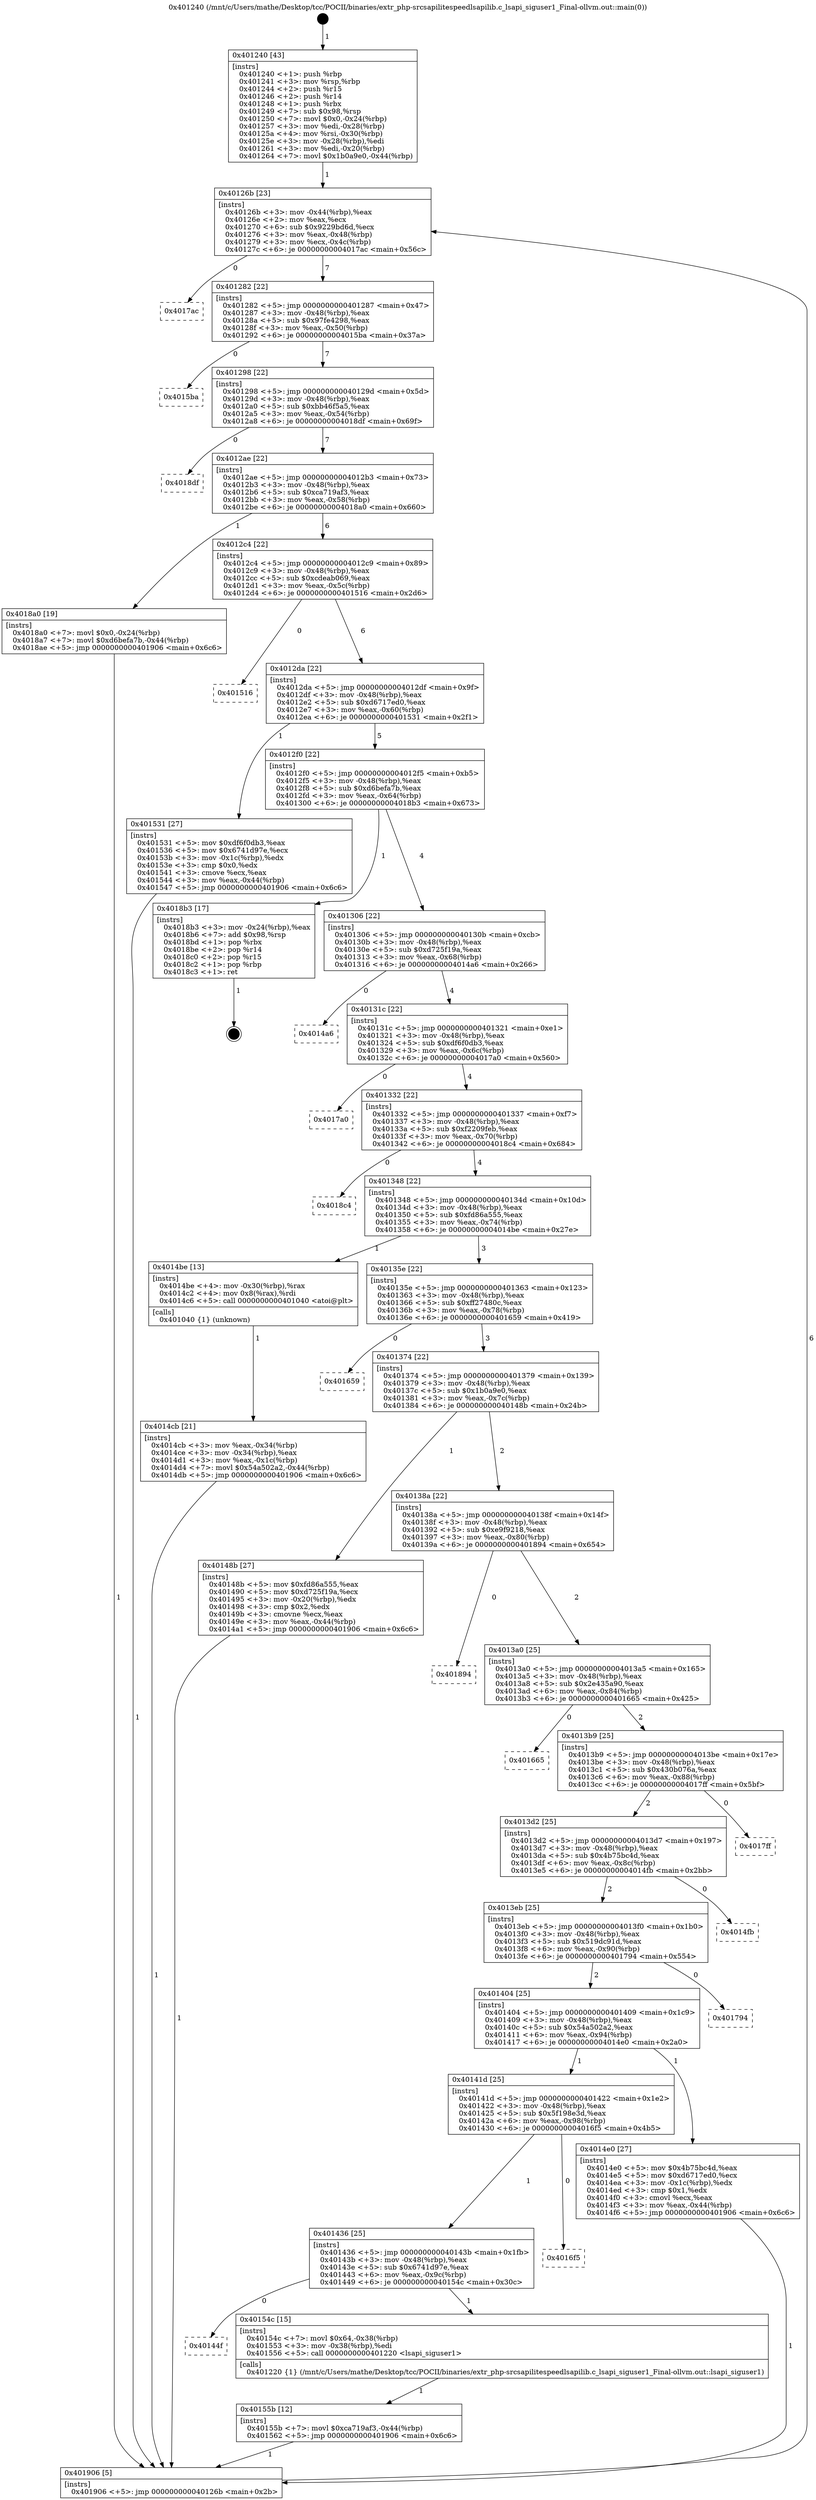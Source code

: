 digraph "0x401240" {
  label = "0x401240 (/mnt/c/Users/mathe/Desktop/tcc/POCII/binaries/extr_php-srcsapilitespeedlsapilib.c_lsapi_siguser1_Final-ollvm.out::main(0))"
  labelloc = "t"
  node[shape=record]

  Entry [label="",width=0.3,height=0.3,shape=circle,fillcolor=black,style=filled]
  "0x40126b" [label="{
     0x40126b [23]\l
     | [instrs]\l
     &nbsp;&nbsp;0x40126b \<+3\>: mov -0x44(%rbp),%eax\l
     &nbsp;&nbsp;0x40126e \<+2\>: mov %eax,%ecx\l
     &nbsp;&nbsp;0x401270 \<+6\>: sub $0x9229bd6d,%ecx\l
     &nbsp;&nbsp;0x401276 \<+3\>: mov %eax,-0x48(%rbp)\l
     &nbsp;&nbsp;0x401279 \<+3\>: mov %ecx,-0x4c(%rbp)\l
     &nbsp;&nbsp;0x40127c \<+6\>: je 00000000004017ac \<main+0x56c\>\l
  }"]
  "0x4017ac" [label="{
     0x4017ac\l
  }", style=dashed]
  "0x401282" [label="{
     0x401282 [22]\l
     | [instrs]\l
     &nbsp;&nbsp;0x401282 \<+5\>: jmp 0000000000401287 \<main+0x47\>\l
     &nbsp;&nbsp;0x401287 \<+3\>: mov -0x48(%rbp),%eax\l
     &nbsp;&nbsp;0x40128a \<+5\>: sub $0x97fe4298,%eax\l
     &nbsp;&nbsp;0x40128f \<+3\>: mov %eax,-0x50(%rbp)\l
     &nbsp;&nbsp;0x401292 \<+6\>: je 00000000004015ba \<main+0x37a\>\l
  }"]
  Exit [label="",width=0.3,height=0.3,shape=circle,fillcolor=black,style=filled,peripheries=2]
  "0x4015ba" [label="{
     0x4015ba\l
  }", style=dashed]
  "0x401298" [label="{
     0x401298 [22]\l
     | [instrs]\l
     &nbsp;&nbsp;0x401298 \<+5\>: jmp 000000000040129d \<main+0x5d\>\l
     &nbsp;&nbsp;0x40129d \<+3\>: mov -0x48(%rbp),%eax\l
     &nbsp;&nbsp;0x4012a0 \<+5\>: sub $0xbb46f5a5,%eax\l
     &nbsp;&nbsp;0x4012a5 \<+3\>: mov %eax,-0x54(%rbp)\l
     &nbsp;&nbsp;0x4012a8 \<+6\>: je 00000000004018df \<main+0x69f\>\l
  }"]
  "0x40155b" [label="{
     0x40155b [12]\l
     | [instrs]\l
     &nbsp;&nbsp;0x40155b \<+7\>: movl $0xca719af3,-0x44(%rbp)\l
     &nbsp;&nbsp;0x401562 \<+5\>: jmp 0000000000401906 \<main+0x6c6\>\l
  }"]
  "0x4018df" [label="{
     0x4018df\l
  }", style=dashed]
  "0x4012ae" [label="{
     0x4012ae [22]\l
     | [instrs]\l
     &nbsp;&nbsp;0x4012ae \<+5\>: jmp 00000000004012b3 \<main+0x73\>\l
     &nbsp;&nbsp;0x4012b3 \<+3\>: mov -0x48(%rbp),%eax\l
     &nbsp;&nbsp;0x4012b6 \<+5\>: sub $0xca719af3,%eax\l
     &nbsp;&nbsp;0x4012bb \<+3\>: mov %eax,-0x58(%rbp)\l
     &nbsp;&nbsp;0x4012be \<+6\>: je 00000000004018a0 \<main+0x660\>\l
  }"]
  "0x40144f" [label="{
     0x40144f\l
  }", style=dashed]
  "0x4018a0" [label="{
     0x4018a0 [19]\l
     | [instrs]\l
     &nbsp;&nbsp;0x4018a0 \<+7\>: movl $0x0,-0x24(%rbp)\l
     &nbsp;&nbsp;0x4018a7 \<+7\>: movl $0xd6befa7b,-0x44(%rbp)\l
     &nbsp;&nbsp;0x4018ae \<+5\>: jmp 0000000000401906 \<main+0x6c6\>\l
  }"]
  "0x4012c4" [label="{
     0x4012c4 [22]\l
     | [instrs]\l
     &nbsp;&nbsp;0x4012c4 \<+5\>: jmp 00000000004012c9 \<main+0x89\>\l
     &nbsp;&nbsp;0x4012c9 \<+3\>: mov -0x48(%rbp),%eax\l
     &nbsp;&nbsp;0x4012cc \<+5\>: sub $0xcdeab069,%eax\l
     &nbsp;&nbsp;0x4012d1 \<+3\>: mov %eax,-0x5c(%rbp)\l
     &nbsp;&nbsp;0x4012d4 \<+6\>: je 0000000000401516 \<main+0x2d6\>\l
  }"]
  "0x40154c" [label="{
     0x40154c [15]\l
     | [instrs]\l
     &nbsp;&nbsp;0x40154c \<+7\>: movl $0x64,-0x38(%rbp)\l
     &nbsp;&nbsp;0x401553 \<+3\>: mov -0x38(%rbp),%edi\l
     &nbsp;&nbsp;0x401556 \<+5\>: call 0000000000401220 \<lsapi_siguser1\>\l
     | [calls]\l
     &nbsp;&nbsp;0x401220 \{1\} (/mnt/c/Users/mathe/Desktop/tcc/POCII/binaries/extr_php-srcsapilitespeedlsapilib.c_lsapi_siguser1_Final-ollvm.out::lsapi_siguser1)\l
  }"]
  "0x401516" [label="{
     0x401516\l
  }", style=dashed]
  "0x4012da" [label="{
     0x4012da [22]\l
     | [instrs]\l
     &nbsp;&nbsp;0x4012da \<+5\>: jmp 00000000004012df \<main+0x9f\>\l
     &nbsp;&nbsp;0x4012df \<+3\>: mov -0x48(%rbp),%eax\l
     &nbsp;&nbsp;0x4012e2 \<+5\>: sub $0xd6717ed0,%eax\l
     &nbsp;&nbsp;0x4012e7 \<+3\>: mov %eax,-0x60(%rbp)\l
     &nbsp;&nbsp;0x4012ea \<+6\>: je 0000000000401531 \<main+0x2f1\>\l
  }"]
  "0x401436" [label="{
     0x401436 [25]\l
     | [instrs]\l
     &nbsp;&nbsp;0x401436 \<+5\>: jmp 000000000040143b \<main+0x1fb\>\l
     &nbsp;&nbsp;0x40143b \<+3\>: mov -0x48(%rbp),%eax\l
     &nbsp;&nbsp;0x40143e \<+5\>: sub $0x6741d97e,%eax\l
     &nbsp;&nbsp;0x401443 \<+6\>: mov %eax,-0x9c(%rbp)\l
     &nbsp;&nbsp;0x401449 \<+6\>: je 000000000040154c \<main+0x30c\>\l
  }"]
  "0x401531" [label="{
     0x401531 [27]\l
     | [instrs]\l
     &nbsp;&nbsp;0x401531 \<+5\>: mov $0xdf6f0db3,%eax\l
     &nbsp;&nbsp;0x401536 \<+5\>: mov $0x6741d97e,%ecx\l
     &nbsp;&nbsp;0x40153b \<+3\>: mov -0x1c(%rbp),%edx\l
     &nbsp;&nbsp;0x40153e \<+3\>: cmp $0x0,%edx\l
     &nbsp;&nbsp;0x401541 \<+3\>: cmove %ecx,%eax\l
     &nbsp;&nbsp;0x401544 \<+3\>: mov %eax,-0x44(%rbp)\l
     &nbsp;&nbsp;0x401547 \<+5\>: jmp 0000000000401906 \<main+0x6c6\>\l
  }"]
  "0x4012f0" [label="{
     0x4012f0 [22]\l
     | [instrs]\l
     &nbsp;&nbsp;0x4012f0 \<+5\>: jmp 00000000004012f5 \<main+0xb5\>\l
     &nbsp;&nbsp;0x4012f5 \<+3\>: mov -0x48(%rbp),%eax\l
     &nbsp;&nbsp;0x4012f8 \<+5\>: sub $0xd6befa7b,%eax\l
     &nbsp;&nbsp;0x4012fd \<+3\>: mov %eax,-0x64(%rbp)\l
     &nbsp;&nbsp;0x401300 \<+6\>: je 00000000004018b3 \<main+0x673\>\l
  }"]
  "0x4016f5" [label="{
     0x4016f5\l
  }", style=dashed]
  "0x4018b3" [label="{
     0x4018b3 [17]\l
     | [instrs]\l
     &nbsp;&nbsp;0x4018b3 \<+3\>: mov -0x24(%rbp),%eax\l
     &nbsp;&nbsp;0x4018b6 \<+7\>: add $0x98,%rsp\l
     &nbsp;&nbsp;0x4018bd \<+1\>: pop %rbx\l
     &nbsp;&nbsp;0x4018be \<+2\>: pop %r14\l
     &nbsp;&nbsp;0x4018c0 \<+2\>: pop %r15\l
     &nbsp;&nbsp;0x4018c2 \<+1\>: pop %rbp\l
     &nbsp;&nbsp;0x4018c3 \<+1\>: ret\l
  }"]
  "0x401306" [label="{
     0x401306 [22]\l
     | [instrs]\l
     &nbsp;&nbsp;0x401306 \<+5\>: jmp 000000000040130b \<main+0xcb\>\l
     &nbsp;&nbsp;0x40130b \<+3\>: mov -0x48(%rbp),%eax\l
     &nbsp;&nbsp;0x40130e \<+5\>: sub $0xd725f19a,%eax\l
     &nbsp;&nbsp;0x401313 \<+3\>: mov %eax,-0x68(%rbp)\l
     &nbsp;&nbsp;0x401316 \<+6\>: je 00000000004014a6 \<main+0x266\>\l
  }"]
  "0x40141d" [label="{
     0x40141d [25]\l
     | [instrs]\l
     &nbsp;&nbsp;0x40141d \<+5\>: jmp 0000000000401422 \<main+0x1e2\>\l
     &nbsp;&nbsp;0x401422 \<+3\>: mov -0x48(%rbp),%eax\l
     &nbsp;&nbsp;0x401425 \<+5\>: sub $0x5f198e3d,%eax\l
     &nbsp;&nbsp;0x40142a \<+6\>: mov %eax,-0x98(%rbp)\l
     &nbsp;&nbsp;0x401430 \<+6\>: je 00000000004016f5 \<main+0x4b5\>\l
  }"]
  "0x4014a6" [label="{
     0x4014a6\l
  }", style=dashed]
  "0x40131c" [label="{
     0x40131c [22]\l
     | [instrs]\l
     &nbsp;&nbsp;0x40131c \<+5\>: jmp 0000000000401321 \<main+0xe1\>\l
     &nbsp;&nbsp;0x401321 \<+3\>: mov -0x48(%rbp),%eax\l
     &nbsp;&nbsp;0x401324 \<+5\>: sub $0xdf6f0db3,%eax\l
     &nbsp;&nbsp;0x401329 \<+3\>: mov %eax,-0x6c(%rbp)\l
     &nbsp;&nbsp;0x40132c \<+6\>: je 00000000004017a0 \<main+0x560\>\l
  }"]
  "0x4014e0" [label="{
     0x4014e0 [27]\l
     | [instrs]\l
     &nbsp;&nbsp;0x4014e0 \<+5\>: mov $0x4b75bc4d,%eax\l
     &nbsp;&nbsp;0x4014e5 \<+5\>: mov $0xd6717ed0,%ecx\l
     &nbsp;&nbsp;0x4014ea \<+3\>: mov -0x1c(%rbp),%edx\l
     &nbsp;&nbsp;0x4014ed \<+3\>: cmp $0x1,%edx\l
     &nbsp;&nbsp;0x4014f0 \<+3\>: cmovl %ecx,%eax\l
     &nbsp;&nbsp;0x4014f3 \<+3\>: mov %eax,-0x44(%rbp)\l
     &nbsp;&nbsp;0x4014f6 \<+5\>: jmp 0000000000401906 \<main+0x6c6\>\l
  }"]
  "0x4017a0" [label="{
     0x4017a0\l
  }", style=dashed]
  "0x401332" [label="{
     0x401332 [22]\l
     | [instrs]\l
     &nbsp;&nbsp;0x401332 \<+5\>: jmp 0000000000401337 \<main+0xf7\>\l
     &nbsp;&nbsp;0x401337 \<+3\>: mov -0x48(%rbp),%eax\l
     &nbsp;&nbsp;0x40133a \<+5\>: sub $0xf2209feb,%eax\l
     &nbsp;&nbsp;0x40133f \<+3\>: mov %eax,-0x70(%rbp)\l
     &nbsp;&nbsp;0x401342 \<+6\>: je 00000000004018c4 \<main+0x684\>\l
  }"]
  "0x401404" [label="{
     0x401404 [25]\l
     | [instrs]\l
     &nbsp;&nbsp;0x401404 \<+5\>: jmp 0000000000401409 \<main+0x1c9\>\l
     &nbsp;&nbsp;0x401409 \<+3\>: mov -0x48(%rbp),%eax\l
     &nbsp;&nbsp;0x40140c \<+5\>: sub $0x54a502a2,%eax\l
     &nbsp;&nbsp;0x401411 \<+6\>: mov %eax,-0x94(%rbp)\l
     &nbsp;&nbsp;0x401417 \<+6\>: je 00000000004014e0 \<main+0x2a0\>\l
  }"]
  "0x4018c4" [label="{
     0x4018c4\l
  }", style=dashed]
  "0x401348" [label="{
     0x401348 [22]\l
     | [instrs]\l
     &nbsp;&nbsp;0x401348 \<+5\>: jmp 000000000040134d \<main+0x10d\>\l
     &nbsp;&nbsp;0x40134d \<+3\>: mov -0x48(%rbp),%eax\l
     &nbsp;&nbsp;0x401350 \<+5\>: sub $0xfd86a555,%eax\l
     &nbsp;&nbsp;0x401355 \<+3\>: mov %eax,-0x74(%rbp)\l
     &nbsp;&nbsp;0x401358 \<+6\>: je 00000000004014be \<main+0x27e\>\l
  }"]
  "0x401794" [label="{
     0x401794\l
  }", style=dashed]
  "0x4014be" [label="{
     0x4014be [13]\l
     | [instrs]\l
     &nbsp;&nbsp;0x4014be \<+4\>: mov -0x30(%rbp),%rax\l
     &nbsp;&nbsp;0x4014c2 \<+4\>: mov 0x8(%rax),%rdi\l
     &nbsp;&nbsp;0x4014c6 \<+5\>: call 0000000000401040 \<atoi@plt\>\l
     | [calls]\l
     &nbsp;&nbsp;0x401040 \{1\} (unknown)\l
  }"]
  "0x40135e" [label="{
     0x40135e [22]\l
     | [instrs]\l
     &nbsp;&nbsp;0x40135e \<+5\>: jmp 0000000000401363 \<main+0x123\>\l
     &nbsp;&nbsp;0x401363 \<+3\>: mov -0x48(%rbp),%eax\l
     &nbsp;&nbsp;0x401366 \<+5\>: sub $0xff27480c,%eax\l
     &nbsp;&nbsp;0x40136b \<+3\>: mov %eax,-0x78(%rbp)\l
     &nbsp;&nbsp;0x40136e \<+6\>: je 0000000000401659 \<main+0x419\>\l
  }"]
  "0x4013eb" [label="{
     0x4013eb [25]\l
     | [instrs]\l
     &nbsp;&nbsp;0x4013eb \<+5\>: jmp 00000000004013f0 \<main+0x1b0\>\l
     &nbsp;&nbsp;0x4013f0 \<+3\>: mov -0x48(%rbp),%eax\l
     &nbsp;&nbsp;0x4013f3 \<+5\>: sub $0x519dc91d,%eax\l
     &nbsp;&nbsp;0x4013f8 \<+6\>: mov %eax,-0x90(%rbp)\l
     &nbsp;&nbsp;0x4013fe \<+6\>: je 0000000000401794 \<main+0x554\>\l
  }"]
  "0x401659" [label="{
     0x401659\l
  }", style=dashed]
  "0x401374" [label="{
     0x401374 [22]\l
     | [instrs]\l
     &nbsp;&nbsp;0x401374 \<+5\>: jmp 0000000000401379 \<main+0x139\>\l
     &nbsp;&nbsp;0x401379 \<+3\>: mov -0x48(%rbp),%eax\l
     &nbsp;&nbsp;0x40137c \<+5\>: sub $0x1b0a9e0,%eax\l
     &nbsp;&nbsp;0x401381 \<+3\>: mov %eax,-0x7c(%rbp)\l
     &nbsp;&nbsp;0x401384 \<+6\>: je 000000000040148b \<main+0x24b\>\l
  }"]
  "0x4014fb" [label="{
     0x4014fb\l
  }", style=dashed]
  "0x40148b" [label="{
     0x40148b [27]\l
     | [instrs]\l
     &nbsp;&nbsp;0x40148b \<+5\>: mov $0xfd86a555,%eax\l
     &nbsp;&nbsp;0x401490 \<+5\>: mov $0xd725f19a,%ecx\l
     &nbsp;&nbsp;0x401495 \<+3\>: mov -0x20(%rbp),%edx\l
     &nbsp;&nbsp;0x401498 \<+3\>: cmp $0x2,%edx\l
     &nbsp;&nbsp;0x40149b \<+3\>: cmovne %ecx,%eax\l
     &nbsp;&nbsp;0x40149e \<+3\>: mov %eax,-0x44(%rbp)\l
     &nbsp;&nbsp;0x4014a1 \<+5\>: jmp 0000000000401906 \<main+0x6c6\>\l
  }"]
  "0x40138a" [label="{
     0x40138a [22]\l
     | [instrs]\l
     &nbsp;&nbsp;0x40138a \<+5\>: jmp 000000000040138f \<main+0x14f\>\l
     &nbsp;&nbsp;0x40138f \<+3\>: mov -0x48(%rbp),%eax\l
     &nbsp;&nbsp;0x401392 \<+5\>: sub $0xe9f9218,%eax\l
     &nbsp;&nbsp;0x401397 \<+3\>: mov %eax,-0x80(%rbp)\l
     &nbsp;&nbsp;0x40139a \<+6\>: je 0000000000401894 \<main+0x654\>\l
  }"]
  "0x401906" [label="{
     0x401906 [5]\l
     | [instrs]\l
     &nbsp;&nbsp;0x401906 \<+5\>: jmp 000000000040126b \<main+0x2b\>\l
  }"]
  "0x401240" [label="{
     0x401240 [43]\l
     | [instrs]\l
     &nbsp;&nbsp;0x401240 \<+1\>: push %rbp\l
     &nbsp;&nbsp;0x401241 \<+3\>: mov %rsp,%rbp\l
     &nbsp;&nbsp;0x401244 \<+2\>: push %r15\l
     &nbsp;&nbsp;0x401246 \<+2\>: push %r14\l
     &nbsp;&nbsp;0x401248 \<+1\>: push %rbx\l
     &nbsp;&nbsp;0x401249 \<+7\>: sub $0x98,%rsp\l
     &nbsp;&nbsp;0x401250 \<+7\>: movl $0x0,-0x24(%rbp)\l
     &nbsp;&nbsp;0x401257 \<+3\>: mov %edi,-0x28(%rbp)\l
     &nbsp;&nbsp;0x40125a \<+4\>: mov %rsi,-0x30(%rbp)\l
     &nbsp;&nbsp;0x40125e \<+3\>: mov -0x28(%rbp),%edi\l
     &nbsp;&nbsp;0x401261 \<+3\>: mov %edi,-0x20(%rbp)\l
     &nbsp;&nbsp;0x401264 \<+7\>: movl $0x1b0a9e0,-0x44(%rbp)\l
  }"]
  "0x4014cb" [label="{
     0x4014cb [21]\l
     | [instrs]\l
     &nbsp;&nbsp;0x4014cb \<+3\>: mov %eax,-0x34(%rbp)\l
     &nbsp;&nbsp;0x4014ce \<+3\>: mov -0x34(%rbp),%eax\l
     &nbsp;&nbsp;0x4014d1 \<+3\>: mov %eax,-0x1c(%rbp)\l
     &nbsp;&nbsp;0x4014d4 \<+7\>: movl $0x54a502a2,-0x44(%rbp)\l
     &nbsp;&nbsp;0x4014db \<+5\>: jmp 0000000000401906 \<main+0x6c6\>\l
  }"]
  "0x4013d2" [label="{
     0x4013d2 [25]\l
     | [instrs]\l
     &nbsp;&nbsp;0x4013d2 \<+5\>: jmp 00000000004013d7 \<main+0x197\>\l
     &nbsp;&nbsp;0x4013d7 \<+3\>: mov -0x48(%rbp),%eax\l
     &nbsp;&nbsp;0x4013da \<+5\>: sub $0x4b75bc4d,%eax\l
     &nbsp;&nbsp;0x4013df \<+6\>: mov %eax,-0x8c(%rbp)\l
     &nbsp;&nbsp;0x4013e5 \<+6\>: je 00000000004014fb \<main+0x2bb\>\l
  }"]
  "0x401894" [label="{
     0x401894\l
  }", style=dashed]
  "0x4013a0" [label="{
     0x4013a0 [25]\l
     | [instrs]\l
     &nbsp;&nbsp;0x4013a0 \<+5\>: jmp 00000000004013a5 \<main+0x165\>\l
     &nbsp;&nbsp;0x4013a5 \<+3\>: mov -0x48(%rbp),%eax\l
     &nbsp;&nbsp;0x4013a8 \<+5\>: sub $0x2e435a90,%eax\l
     &nbsp;&nbsp;0x4013ad \<+6\>: mov %eax,-0x84(%rbp)\l
     &nbsp;&nbsp;0x4013b3 \<+6\>: je 0000000000401665 \<main+0x425\>\l
  }"]
  "0x4017ff" [label="{
     0x4017ff\l
  }", style=dashed]
  "0x401665" [label="{
     0x401665\l
  }", style=dashed]
  "0x4013b9" [label="{
     0x4013b9 [25]\l
     | [instrs]\l
     &nbsp;&nbsp;0x4013b9 \<+5\>: jmp 00000000004013be \<main+0x17e\>\l
     &nbsp;&nbsp;0x4013be \<+3\>: mov -0x48(%rbp),%eax\l
     &nbsp;&nbsp;0x4013c1 \<+5\>: sub $0x430b076a,%eax\l
     &nbsp;&nbsp;0x4013c6 \<+6\>: mov %eax,-0x88(%rbp)\l
     &nbsp;&nbsp;0x4013cc \<+6\>: je 00000000004017ff \<main+0x5bf\>\l
  }"]
  Entry -> "0x401240" [label=" 1"]
  "0x40126b" -> "0x4017ac" [label=" 0"]
  "0x40126b" -> "0x401282" [label=" 7"]
  "0x4018b3" -> Exit [label=" 1"]
  "0x401282" -> "0x4015ba" [label=" 0"]
  "0x401282" -> "0x401298" [label=" 7"]
  "0x4018a0" -> "0x401906" [label=" 1"]
  "0x401298" -> "0x4018df" [label=" 0"]
  "0x401298" -> "0x4012ae" [label=" 7"]
  "0x40155b" -> "0x401906" [label=" 1"]
  "0x4012ae" -> "0x4018a0" [label=" 1"]
  "0x4012ae" -> "0x4012c4" [label=" 6"]
  "0x40154c" -> "0x40155b" [label=" 1"]
  "0x4012c4" -> "0x401516" [label=" 0"]
  "0x4012c4" -> "0x4012da" [label=" 6"]
  "0x401436" -> "0x40144f" [label=" 0"]
  "0x4012da" -> "0x401531" [label=" 1"]
  "0x4012da" -> "0x4012f0" [label=" 5"]
  "0x401436" -> "0x40154c" [label=" 1"]
  "0x4012f0" -> "0x4018b3" [label=" 1"]
  "0x4012f0" -> "0x401306" [label=" 4"]
  "0x40141d" -> "0x401436" [label=" 1"]
  "0x401306" -> "0x4014a6" [label=" 0"]
  "0x401306" -> "0x40131c" [label=" 4"]
  "0x40141d" -> "0x4016f5" [label=" 0"]
  "0x40131c" -> "0x4017a0" [label=" 0"]
  "0x40131c" -> "0x401332" [label=" 4"]
  "0x401531" -> "0x401906" [label=" 1"]
  "0x401332" -> "0x4018c4" [label=" 0"]
  "0x401332" -> "0x401348" [label=" 4"]
  "0x401404" -> "0x40141d" [label=" 1"]
  "0x401348" -> "0x4014be" [label=" 1"]
  "0x401348" -> "0x40135e" [label=" 3"]
  "0x401404" -> "0x4014e0" [label=" 1"]
  "0x40135e" -> "0x401659" [label=" 0"]
  "0x40135e" -> "0x401374" [label=" 3"]
  "0x4013eb" -> "0x401404" [label=" 2"]
  "0x401374" -> "0x40148b" [label=" 1"]
  "0x401374" -> "0x40138a" [label=" 2"]
  "0x40148b" -> "0x401906" [label=" 1"]
  "0x401240" -> "0x40126b" [label=" 1"]
  "0x401906" -> "0x40126b" [label=" 6"]
  "0x4014be" -> "0x4014cb" [label=" 1"]
  "0x4014cb" -> "0x401906" [label=" 1"]
  "0x4013eb" -> "0x401794" [label=" 0"]
  "0x40138a" -> "0x401894" [label=" 0"]
  "0x40138a" -> "0x4013a0" [label=" 2"]
  "0x4013d2" -> "0x4013eb" [label=" 2"]
  "0x4013a0" -> "0x401665" [label=" 0"]
  "0x4013a0" -> "0x4013b9" [label=" 2"]
  "0x4013d2" -> "0x4014fb" [label=" 0"]
  "0x4013b9" -> "0x4017ff" [label=" 0"]
  "0x4013b9" -> "0x4013d2" [label=" 2"]
  "0x4014e0" -> "0x401906" [label=" 1"]
}
